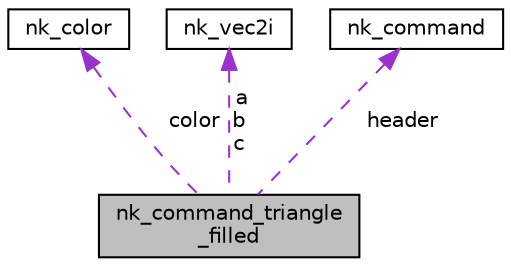 digraph "nk_command_triangle_filled"
{
 // LATEX_PDF_SIZE
  edge [fontname="Helvetica",fontsize="10",labelfontname="Helvetica",labelfontsize="10"];
  node [fontname="Helvetica",fontsize="10",shape=record];
  Node1 [label="nk_command_triangle\l_filled",height=0.2,width=0.4,color="black", fillcolor="grey75", style="filled", fontcolor="black",tooltip=" "];
  Node2 -> Node1 [dir="back",color="darkorchid3",fontsize="10",style="dashed",label=" color" ,fontname="Helvetica"];
  Node2 [label="nk_color",height=0.2,width=0.4,color="black", fillcolor="white", style="filled",URL="$structnk__color.html",tooltip=" "];
  Node3 -> Node1 [dir="back",color="darkorchid3",fontsize="10",style="dashed",label=" a\nb\nc" ,fontname="Helvetica"];
  Node3 [label="nk_vec2i",height=0.2,width=0.4,color="black", fillcolor="white", style="filled",URL="$structnk__vec2i.html",tooltip=" "];
  Node4 -> Node1 [dir="back",color="darkorchid3",fontsize="10",style="dashed",label=" header" ,fontname="Helvetica"];
  Node4 [label="nk_command",height=0.2,width=0.4,color="black", fillcolor="white", style="filled",URL="$structnk__command.html",tooltip="command base and header of every command inside the buffer"];
}
